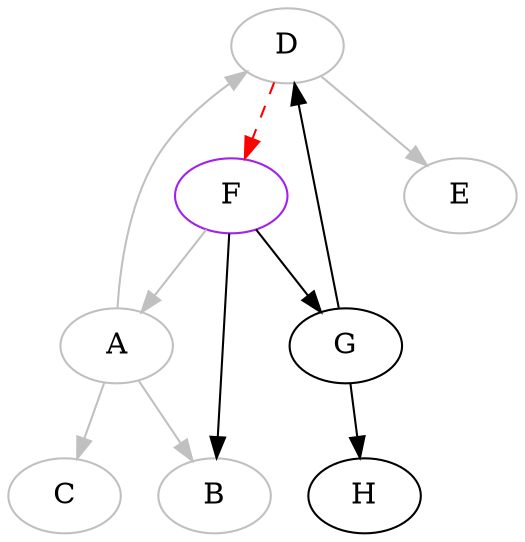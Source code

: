 digraph {
	D [label="D", color="gray"];
	F [label="F", color="purple"];
	H [label="H"];
	A [label="A", color="gray"];
	E [label="E", color="gray"];
	G [label="G"];
	C [label="C", color="gray"];
	B [label="B", color="gray"];
	
	A -> C [color="gray"];
	A -> B [color="gray"];
	D -> E [color="gray"];
	D -> F [color="red", style="dashed"];
	F -> A [color="gray"];
	F -> G;
	F -> B;
	A -> D [color="gray"];
	G -> H;
	G -> D;
}